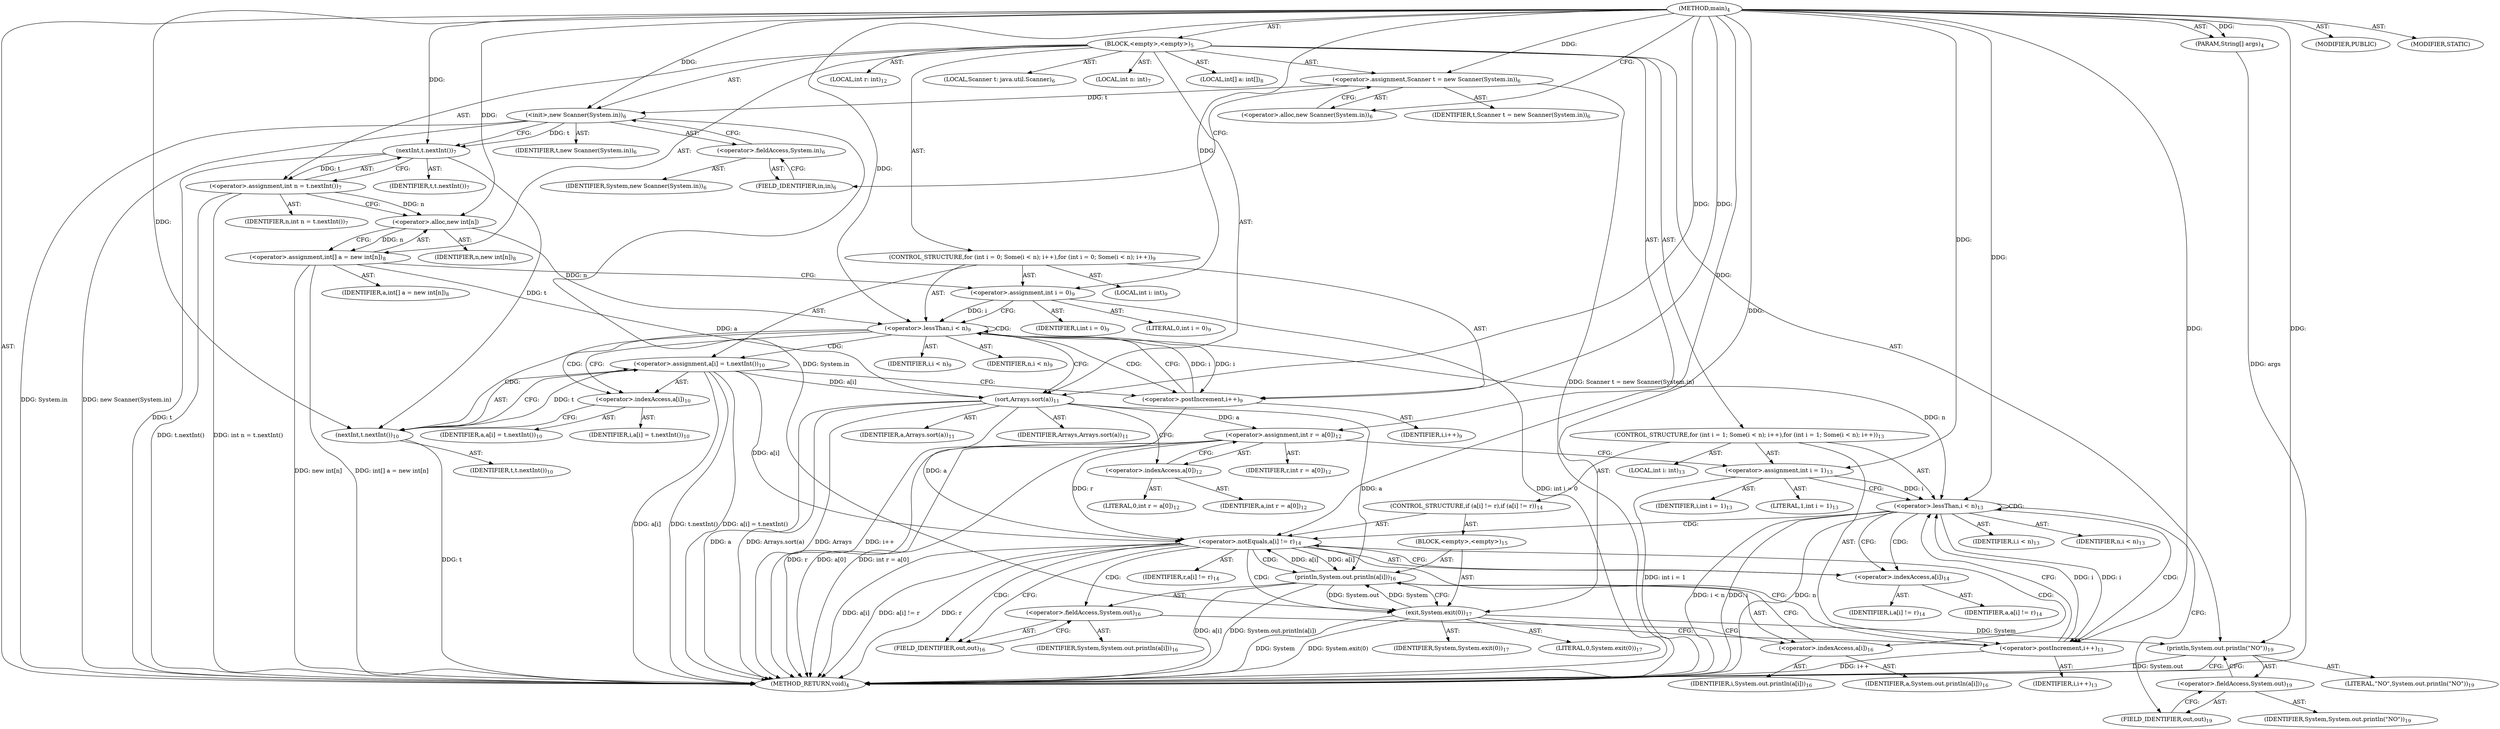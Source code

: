 digraph "main" {  
"19" [label = <(METHOD,main)<SUB>4</SUB>> ]
"20" [label = <(PARAM,String[] args)<SUB>4</SUB>> ]
"21" [label = <(BLOCK,&lt;empty&gt;,&lt;empty&gt;)<SUB>5</SUB>> ]
"4" [label = <(LOCAL,Scanner t: java.util.Scanner)<SUB>6</SUB>> ]
"22" [label = <(&lt;operator&gt;.assignment,Scanner t = new Scanner(System.in))<SUB>6</SUB>> ]
"23" [label = <(IDENTIFIER,t,Scanner t = new Scanner(System.in))<SUB>6</SUB>> ]
"24" [label = <(&lt;operator&gt;.alloc,new Scanner(System.in))<SUB>6</SUB>> ]
"25" [label = <(&lt;init&gt;,new Scanner(System.in))<SUB>6</SUB>> ]
"3" [label = <(IDENTIFIER,t,new Scanner(System.in))<SUB>6</SUB>> ]
"26" [label = <(&lt;operator&gt;.fieldAccess,System.in)<SUB>6</SUB>> ]
"27" [label = <(IDENTIFIER,System,new Scanner(System.in))<SUB>6</SUB>> ]
"28" [label = <(FIELD_IDENTIFIER,in,in)<SUB>6</SUB>> ]
"29" [label = <(LOCAL,int n: int)<SUB>7</SUB>> ]
"30" [label = <(&lt;operator&gt;.assignment,int n = t.nextInt())<SUB>7</SUB>> ]
"31" [label = <(IDENTIFIER,n,int n = t.nextInt())<SUB>7</SUB>> ]
"32" [label = <(nextInt,t.nextInt())<SUB>7</SUB>> ]
"33" [label = <(IDENTIFIER,t,t.nextInt())<SUB>7</SUB>> ]
"34" [label = <(LOCAL,int[] a: int[])<SUB>8</SUB>> ]
"35" [label = <(&lt;operator&gt;.assignment,int[] a = new int[n])<SUB>8</SUB>> ]
"36" [label = <(IDENTIFIER,a,int[] a = new int[n])<SUB>8</SUB>> ]
"37" [label = <(&lt;operator&gt;.alloc,new int[n])> ]
"38" [label = <(IDENTIFIER,n,new int[n])<SUB>8</SUB>> ]
"39" [label = <(CONTROL_STRUCTURE,for (int i = 0; Some(i &lt; n); i++),for (int i = 0; Some(i &lt; n); i++))<SUB>9</SUB>> ]
"40" [label = <(LOCAL,int i: int)<SUB>9</SUB>> ]
"41" [label = <(&lt;operator&gt;.assignment,int i = 0)<SUB>9</SUB>> ]
"42" [label = <(IDENTIFIER,i,int i = 0)<SUB>9</SUB>> ]
"43" [label = <(LITERAL,0,int i = 0)<SUB>9</SUB>> ]
"44" [label = <(&lt;operator&gt;.lessThan,i &lt; n)<SUB>9</SUB>> ]
"45" [label = <(IDENTIFIER,i,i &lt; n)<SUB>9</SUB>> ]
"46" [label = <(IDENTIFIER,n,i &lt; n)<SUB>9</SUB>> ]
"47" [label = <(&lt;operator&gt;.postIncrement,i++)<SUB>9</SUB>> ]
"48" [label = <(IDENTIFIER,i,i++)<SUB>9</SUB>> ]
"49" [label = <(&lt;operator&gt;.assignment,a[i] = t.nextInt())<SUB>10</SUB>> ]
"50" [label = <(&lt;operator&gt;.indexAccess,a[i])<SUB>10</SUB>> ]
"51" [label = <(IDENTIFIER,a,a[i] = t.nextInt())<SUB>10</SUB>> ]
"52" [label = <(IDENTIFIER,i,a[i] = t.nextInt())<SUB>10</SUB>> ]
"53" [label = <(nextInt,t.nextInt())<SUB>10</SUB>> ]
"54" [label = <(IDENTIFIER,t,t.nextInt())<SUB>10</SUB>> ]
"55" [label = <(sort,Arrays.sort(a))<SUB>11</SUB>> ]
"56" [label = <(IDENTIFIER,Arrays,Arrays.sort(a))<SUB>11</SUB>> ]
"57" [label = <(IDENTIFIER,a,Arrays.sort(a))<SUB>11</SUB>> ]
"58" [label = <(LOCAL,int r: int)<SUB>12</SUB>> ]
"59" [label = <(&lt;operator&gt;.assignment,int r = a[0])<SUB>12</SUB>> ]
"60" [label = <(IDENTIFIER,r,int r = a[0])<SUB>12</SUB>> ]
"61" [label = <(&lt;operator&gt;.indexAccess,a[0])<SUB>12</SUB>> ]
"62" [label = <(IDENTIFIER,a,int r = a[0])<SUB>12</SUB>> ]
"63" [label = <(LITERAL,0,int r = a[0])<SUB>12</SUB>> ]
"64" [label = <(CONTROL_STRUCTURE,for (int i = 1; Some(i &lt; n); i++),for (int i = 1; Some(i &lt; n); i++))<SUB>13</SUB>> ]
"65" [label = <(LOCAL,int i: int)<SUB>13</SUB>> ]
"66" [label = <(&lt;operator&gt;.assignment,int i = 1)<SUB>13</SUB>> ]
"67" [label = <(IDENTIFIER,i,int i = 1)<SUB>13</SUB>> ]
"68" [label = <(LITERAL,1,int i = 1)<SUB>13</SUB>> ]
"69" [label = <(&lt;operator&gt;.lessThan,i &lt; n)<SUB>13</SUB>> ]
"70" [label = <(IDENTIFIER,i,i &lt; n)<SUB>13</SUB>> ]
"71" [label = <(IDENTIFIER,n,i &lt; n)<SUB>13</SUB>> ]
"72" [label = <(&lt;operator&gt;.postIncrement,i++)<SUB>13</SUB>> ]
"73" [label = <(IDENTIFIER,i,i++)<SUB>13</SUB>> ]
"74" [label = <(CONTROL_STRUCTURE,if (a[i] != r),if (a[i] != r))<SUB>14</SUB>> ]
"75" [label = <(&lt;operator&gt;.notEquals,a[i] != r)<SUB>14</SUB>> ]
"76" [label = <(&lt;operator&gt;.indexAccess,a[i])<SUB>14</SUB>> ]
"77" [label = <(IDENTIFIER,a,a[i] != r)<SUB>14</SUB>> ]
"78" [label = <(IDENTIFIER,i,a[i] != r)<SUB>14</SUB>> ]
"79" [label = <(IDENTIFIER,r,a[i] != r)<SUB>14</SUB>> ]
"80" [label = <(BLOCK,&lt;empty&gt;,&lt;empty&gt;)<SUB>15</SUB>> ]
"81" [label = <(println,System.out.println(a[i]))<SUB>16</SUB>> ]
"82" [label = <(&lt;operator&gt;.fieldAccess,System.out)<SUB>16</SUB>> ]
"83" [label = <(IDENTIFIER,System,System.out.println(a[i]))<SUB>16</SUB>> ]
"84" [label = <(FIELD_IDENTIFIER,out,out)<SUB>16</SUB>> ]
"85" [label = <(&lt;operator&gt;.indexAccess,a[i])<SUB>16</SUB>> ]
"86" [label = <(IDENTIFIER,a,System.out.println(a[i]))<SUB>16</SUB>> ]
"87" [label = <(IDENTIFIER,i,System.out.println(a[i]))<SUB>16</SUB>> ]
"88" [label = <(exit,System.exit(0))<SUB>17</SUB>> ]
"89" [label = <(IDENTIFIER,System,System.exit(0))<SUB>17</SUB>> ]
"90" [label = <(LITERAL,0,System.exit(0))<SUB>17</SUB>> ]
"91" [label = <(println,System.out.println(&quot;NO&quot;))<SUB>19</SUB>> ]
"92" [label = <(&lt;operator&gt;.fieldAccess,System.out)<SUB>19</SUB>> ]
"93" [label = <(IDENTIFIER,System,System.out.println(&quot;NO&quot;))<SUB>19</SUB>> ]
"94" [label = <(FIELD_IDENTIFIER,out,out)<SUB>19</SUB>> ]
"95" [label = <(LITERAL,&quot;NO&quot;,System.out.println(&quot;NO&quot;))<SUB>19</SUB>> ]
"96" [label = <(MODIFIER,PUBLIC)> ]
"97" [label = <(MODIFIER,STATIC)> ]
"98" [label = <(METHOD_RETURN,void)<SUB>4</SUB>> ]
  "19" -> "20"  [ label = "AST: "] 
  "19" -> "21"  [ label = "AST: "] 
  "19" -> "96"  [ label = "AST: "] 
  "19" -> "97"  [ label = "AST: "] 
  "19" -> "98"  [ label = "AST: "] 
  "21" -> "4"  [ label = "AST: "] 
  "21" -> "22"  [ label = "AST: "] 
  "21" -> "25"  [ label = "AST: "] 
  "21" -> "29"  [ label = "AST: "] 
  "21" -> "30"  [ label = "AST: "] 
  "21" -> "34"  [ label = "AST: "] 
  "21" -> "35"  [ label = "AST: "] 
  "21" -> "39"  [ label = "AST: "] 
  "21" -> "55"  [ label = "AST: "] 
  "21" -> "58"  [ label = "AST: "] 
  "21" -> "59"  [ label = "AST: "] 
  "21" -> "64"  [ label = "AST: "] 
  "21" -> "91"  [ label = "AST: "] 
  "22" -> "23"  [ label = "AST: "] 
  "22" -> "24"  [ label = "AST: "] 
  "25" -> "3"  [ label = "AST: "] 
  "25" -> "26"  [ label = "AST: "] 
  "26" -> "27"  [ label = "AST: "] 
  "26" -> "28"  [ label = "AST: "] 
  "30" -> "31"  [ label = "AST: "] 
  "30" -> "32"  [ label = "AST: "] 
  "32" -> "33"  [ label = "AST: "] 
  "35" -> "36"  [ label = "AST: "] 
  "35" -> "37"  [ label = "AST: "] 
  "37" -> "38"  [ label = "AST: "] 
  "39" -> "40"  [ label = "AST: "] 
  "39" -> "41"  [ label = "AST: "] 
  "39" -> "44"  [ label = "AST: "] 
  "39" -> "47"  [ label = "AST: "] 
  "39" -> "49"  [ label = "AST: "] 
  "41" -> "42"  [ label = "AST: "] 
  "41" -> "43"  [ label = "AST: "] 
  "44" -> "45"  [ label = "AST: "] 
  "44" -> "46"  [ label = "AST: "] 
  "47" -> "48"  [ label = "AST: "] 
  "49" -> "50"  [ label = "AST: "] 
  "49" -> "53"  [ label = "AST: "] 
  "50" -> "51"  [ label = "AST: "] 
  "50" -> "52"  [ label = "AST: "] 
  "53" -> "54"  [ label = "AST: "] 
  "55" -> "56"  [ label = "AST: "] 
  "55" -> "57"  [ label = "AST: "] 
  "59" -> "60"  [ label = "AST: "] 
  "59" -> "61"  [ label = "AST: "] 
  "61" -> "62"  [ label = "AST: "] 
  "61" -> "63"  [ label = "AST: "] 
  "64" -> "65"  [ label = "AST: "] 
  "64" -> "66"  [ label = "AST: "] 
  "64" -> "69"  [ label = "AST: "] 
  "64" -> "72"  [ label = "AST: "] 
  "64" -> "74"  [ label = "AST: "] 
  "66" -> "67"  [ label = "AST: "] 
  "66" -> "68"  [ label = "AST: "] 
  "69" -> "70"  [ label = "AST: "] 
  "69" -> "71"  [ label = "AST: "] 
  "72" -> "73"  [ label = "AST: "] 
  "74" -> "75"  [ label = "AST: "] 
  "74" -> "80"  [ label = "AST: "] 
  "75" -> "76"  [ label = "AST: "] 
  "75" -> "79"  [ label = "AST: "] 
  "76" -> "77"  [ label = "AST: "] 
  "76" -> "78"  [ label = "AST: "] 
  "80" -> "81"  [ label = "AST: "] 
  "80" -> "88"  [ label = "AST: "] 
  "81" -> "82"  [ label = "AST: "] 
  "81" -> "85"  [ label = "AST: "] 
  "82" -> "83"  [ label = "AST: "] 
  "82" -> "84"  [ label = "AST: "] 
  "85" -> "86"  [ label = "AST: "] 
  "85" -> "87"  [ label = "AST: "] 
  "88" -> "89"  [ label = "AST: "] 
  "88" -> "90"  [ label = "AST: "] 
  "91" -> "92"  [ label = "AST: "] 
  "91" -> "95"  [ label = "AST: "] 
  "92" -> "93"  [ label = "AST: "] 
  "92" -> "94"  [ label = "AST: "] 
  "22" -> "28"  [ label = "CFG: "] 
  "25" -> "32"  [ label = "CFG: "] 
  "30" -> "37"  [ label = "CFG: "] 
  "35" -> "41"  [ label = "CFG: "] 
  "55" -> "61"  [ label = "CFG: "] 
  "59" -> "66"  [ label = "CFG: "] 
  "91" -> "98"  [ label = "CFG: "] 
  "24" -> "22"  [ label = "CFG: "] 
  "26" -> "25"  [ label = "CFG: "] 
  "32" -> "30"  [ label = "CFG: "] 
  "37" -> "35"  [ label = "CFG: "] 
  "41" -> "44"  [ label = "CFG: "] 
  "44" -> "50"  [ label = "CFG: "] 
  "44" -> "55"  [ label = "CFG: "] 
  "47" -> "44"  [ label = "CFG: "] 
  "49" -> "47"  [ label = "CFG: "] 
  "61" -> "59"  [ label = "CFG: "] 
  "66" -> "69"  [ label = "CFG: "] 
  "69" -> "76"  [ label = "CFG: "] 
  "69" -> "94"  [ label = "CFG: "] 
  "72" -> "69"  [ label = "CFG: "] 
  "92" -> "91"  [ label = "CFG: "] 
  "28" -> "26"  [ label = "CFG: "] 
  "50" -> "53"  [ label = "CFG: "] 
  "53" -> "49"  [ label = "CFG: "] 
  "75" -> "84"  [ label = "CFG: "] 
  "75" -> "72"  [ label = "CFG: "] 
  "94" -> "92"  [ label = "CFG: "] 
  "76" -> "75"  [ label = "CFG: "] 
  "81" -> "88"  [ label = "CFG: "] 
  "88" -> "72"  [ label = "CFG: "] 
  "82" -> "85"  [ label = "CFG: "] 
  "85" -> "81"  [ label = "CFG: "] 
  "84" -> "82"  [ label = "CFG: "] 
  "19" -> "24"  [ label = "CFG: "] 
  "20" -> "98"  [ label = "DDG: args"] 
  "22" -> "98"  [ label = "DDG: Scanner t = new Scanner(System.in)"] 
  "25" -> "98"  [ label = "DDG: System.in"] 
  "25" -> "98"  [ label = "DDG: new Scanner(System.in)"] 
  "32" -> "98"  [ label = "DDG: t"] 
  "30" -> "98"  [ label = "DDG: t.nextInt()"] 
  "30" -> "98"  [ label = "DDG: int n = t.nextInt()"] 
  "35" -> "98"  [ label = "DDG: new int[n]"] 
  "35" -> "98"  [ label = "DDG: int[] a = new int[n]"] 
  "41" -> "98"  [ label = "DDG: int i = 0"] 
  "55" -> "98"  [ label = "DDG: a"] 
  "55" -> "98"  [ label = "DDG: Arrays.sort(a)"] 
  "59" -> "98"  [ label = "DDG: r"] 
  "59" -> "98"  [ label = "DDG: a[0]"] 
  "59" -> "98"  [ label = "DDG: int r = a[0]"] 
  "66" -> "98"  [ label = "DDG: int i = 1"] 
  "69" -> "98"  [ label = "DDG: i"] 
  "69" -> "98"  [ label = "DDG: n"] 
  "69" -> "98"  [ label = "DDG: i &lt; n"] 
  "91" -> "98"  [ label = "DDG: System.out"] 
  "75" -> "98"  [ label = "DDG: a[i]"] 
  "75" -> "98"  [ label = "DDG: r"] 
  "75" -> "98"  [ label = "DDG: a[i] != r"] 
  "81" -> "98"  [ label = "DDG: a[i]"] 
  "81" -> "98"  [ label = "DDG: System.out.println(a[i])"] 
  "88" -> "98"  [ label = "DDG: System"] 
  "88" -> "98"  [ label = "DDG: System.exit(0)"] 
  "72" -> "98"  [ label = "DDG: i++"] 
  "49" -> "98"  [ label = "DDG: a[i]"] 
  "53" -> "98"  [ label = "DDG: t"] 
  "49" -> "98"  [ label = "DDG: t.nextInt()"] 
  "49" -> "98"  [ label = "DDG: a[i] = t.nextInt()"] 
  "47" -> "98"  [ label = "DDG: i++"] 
  "55" -> "98"  [ label = "DDG: Arrays"] 
  "19" -> "20"  [ label = "DDG: "] 
  "19" -> "22"  [ label = "DDG: "] 
  "32" -> "30"  [ label = "DDG: t"] 
  "37" -> "35"  [ label = "DDG: n"] 
  "55" -> "59"  [ label = "DDG: a"] 
  "22" -> "25"  [ label = "DDG: t"] 
  "19" -> "25"  [ label = "DDG: "] 
  "19" -> "41"  [ label = "DDG: "] 
  "53" -> "49"  [ label = "DDG: t"] 
  "19" -> "55"  [ label = "DDG: "] 
  "35" -> "55"  [ label = "DDG: a"] 
  "49" -> "55"  [ label = "DDG: a[i]"] 
  "19" -> "66"  [ label = "DDG: "] 
  "88" -> "91"  [ label = "DDG: System"] 
  "19" -> "91"  [ label = "DDG: "] 
  "25" -> "32"  [ label = "DDG: t"] 
  "19" -> "32"  [ label = "DDG: "] 
  "30" -> "37"  [ label = "DDG: n"] 
  "19" -> "37"  [ label = "DDG: "] 
  "41" -> "44"  [ label = "DDG: i"] 
  "47" -> "44"  [ label = "DDG: i"] 
  "19" -> "44"  [ label = "DDG: "] 
  "37" -> "44"  [ label = "DDG: n"] 
  "44" -> "47"  [ label = "DDG: i"] 
  "19" -> "47"  [ label = "DDG: "] 
  "66" -> "69"  [ label = "DDG: i"] 
  "72" -> "69"  [ label = "DDG: i"] 
  "19" -> "69"  [ label = "DDG: "] 
  "44" -> "69"  [ label = "DDG: n"] 
  "69" -> "72"  [ label = "DDG: i"] 
  "19" -> "72"  [ label = "DDG: "] 
  "32" -> "53"  [ label = "DDG: t"] 
  "19" -> "53"  [ label = "DDG: "] 
  "55" -> "75"  [ label = "DDG: a"] 
  "81" -> "75"  [ label = "DDG: a[i]"] 
  "49" -> "75"  [ label = "DDG: a[i]"] 
  "59" -> "75"  [ label = "DDG: r"] 
  "19" -> "75"  [ label = "DDG: "] 
  "88" -> "81"  [ label = "DDG: System"] 
  "55" -> "81"  [ label = "DDG: a"] 
  "75" -> "81"  [ label = "DDG: a[i]"] 
  "25" -> "88"  [ label = "DDG: System.in"] 
  "81" -> "88"  [ label = "DDG: System.out"] 
  "19" -> "88"  [ label = "DDG: "] 
  "44" -> "47"  [ label = "CDG: "] 
  "44" -> "49"  [ label = "CDG: "] 
  "44" -> "53"  [ label = "CDG: "] 
  "44" -> "50"  [ label = "CDG: "] 
  "44" -> "44"  [ label = "CDG: "] 
  "69" -> "75"  [ label = "CDG: "] 
  "69" -> "72"  [ label = "CDG: "] 
  "69" -> "69"  [ label = "CDG: "] 
  "69" -> "76"  [ label = "CDG: "] 
  "75" -> "81"  [ label = "CDG: "] 
  "75" -> "84"  [ label = "CDG: "] 
  "75" -> "85"  [ label = "CDG: "] 
  "75" -> "88"  [ label = "CDG: "] 
  "75" -> "82"  [ label = "CDG: "] 
}
